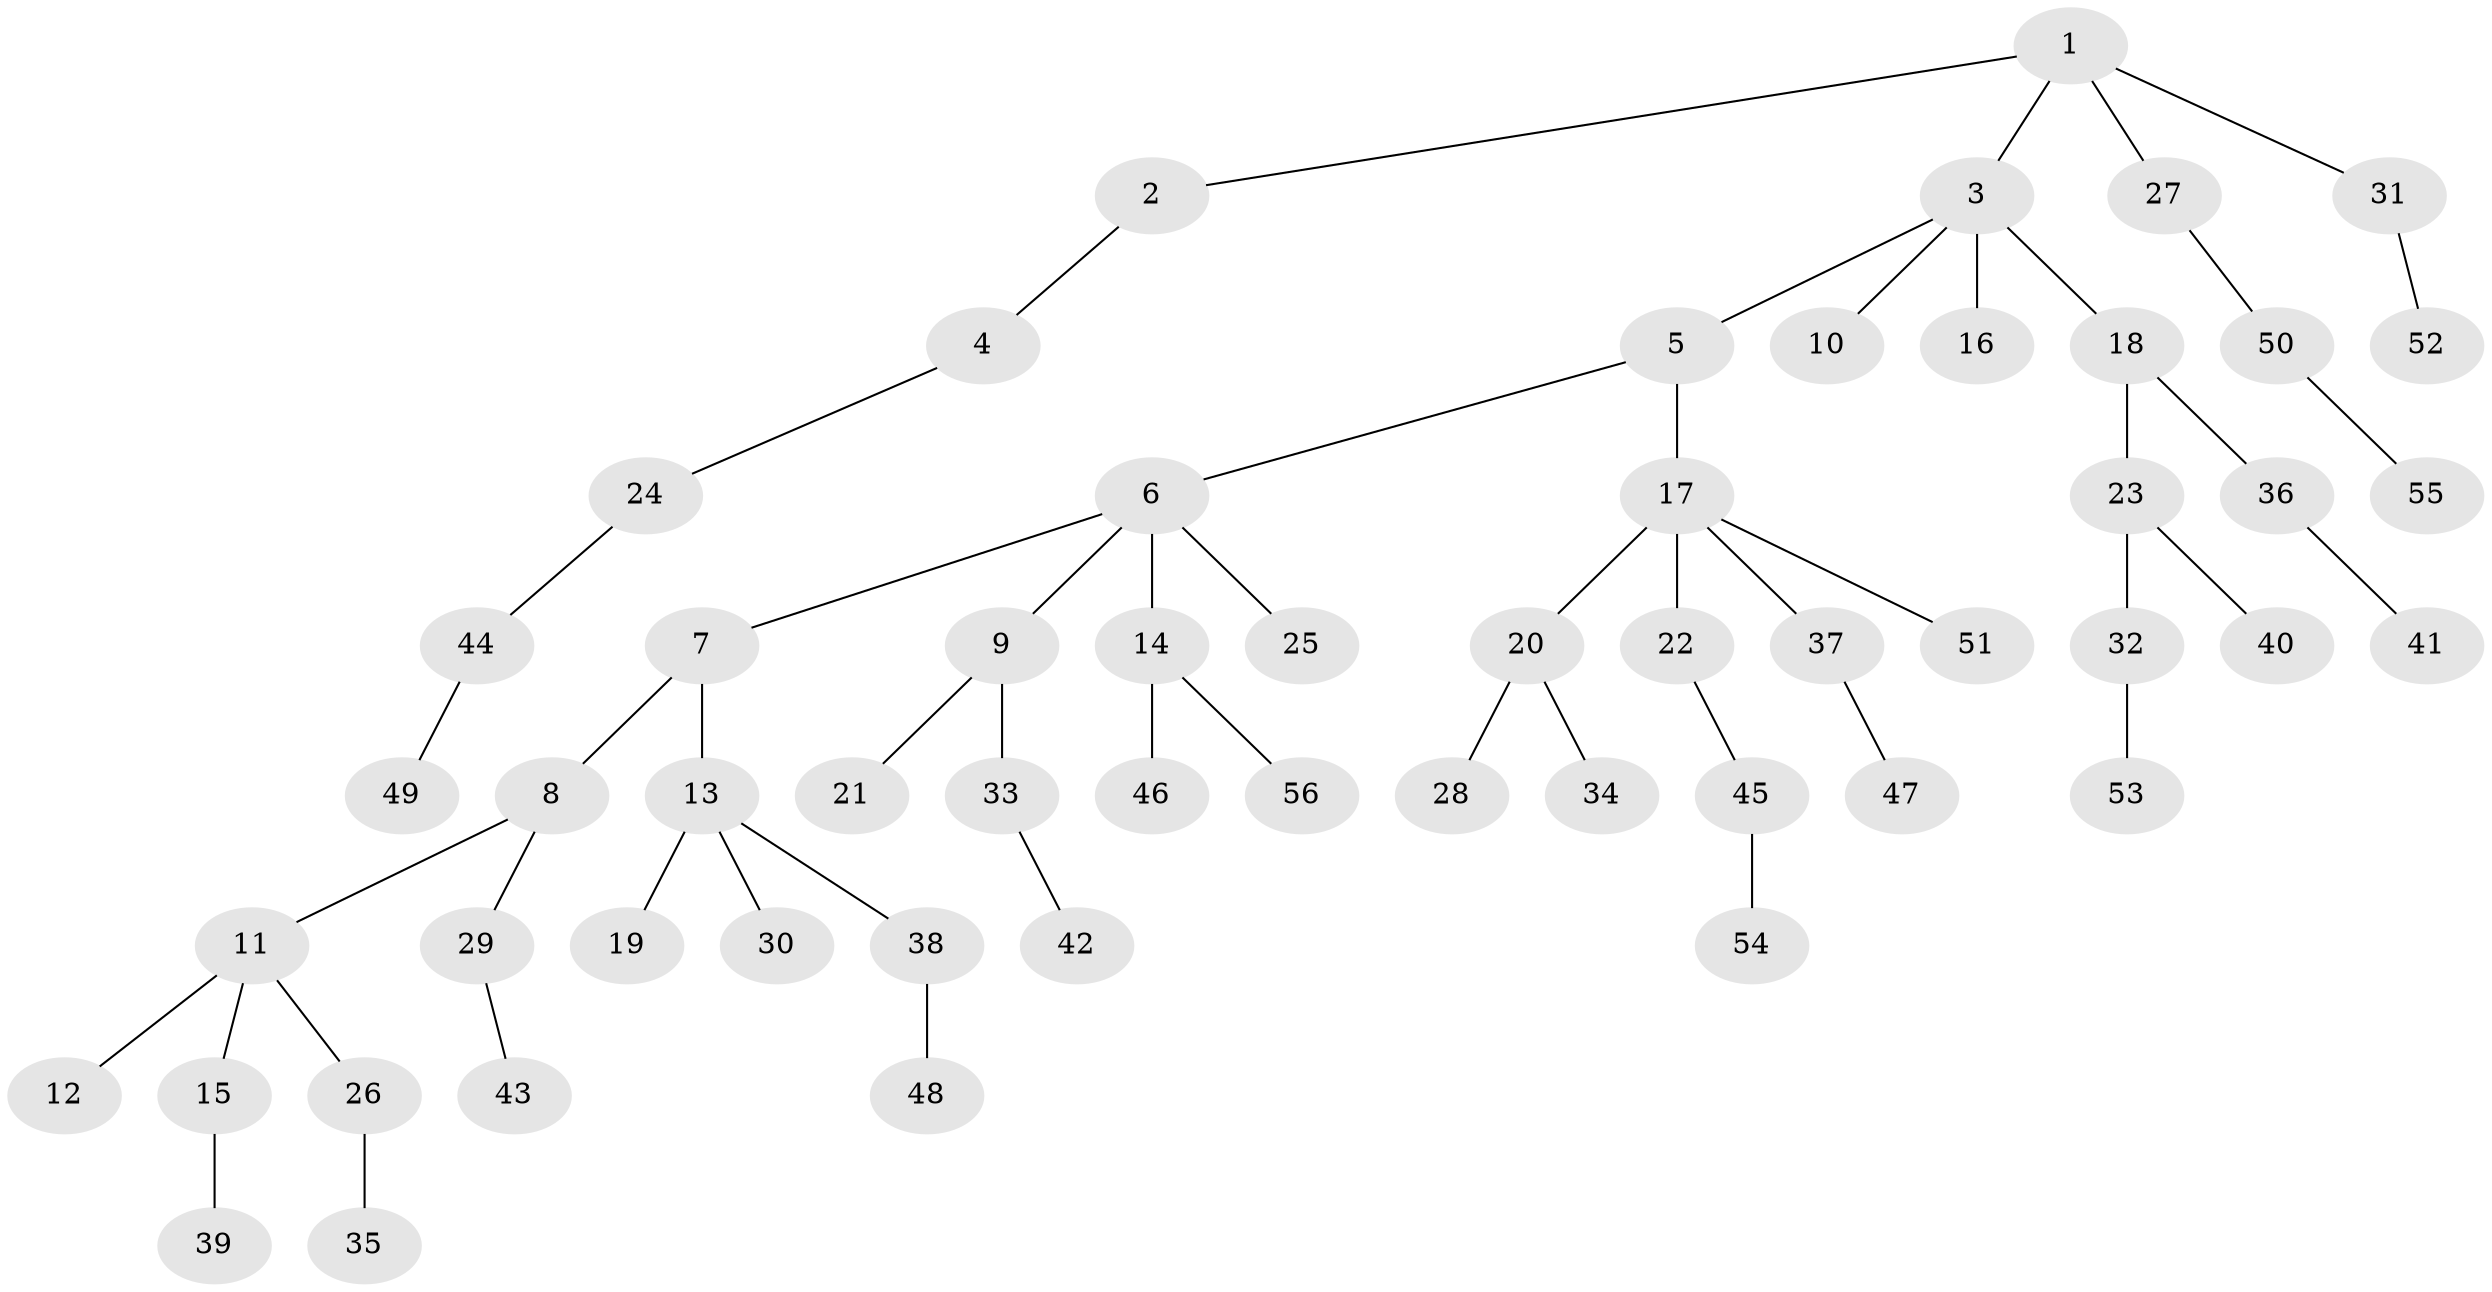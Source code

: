 // coarse degree distribution, {4: 0.11764705882352941, 2: 0.23529411764705882, 3: 0.17647058823529413, 1: 0.47058823529411764}
// Generated by graph-tools (version 1.1) at 2025/51/03/04/25 22:51:32]
// undirected, 56 vertices, 55 edges
graph export_dot {
  node [color=gray90,style=filled];
  1;
  2;
  3;
  4;
  5;
  6;
  7;
  8;
  9;
  10;
  11;
  12;
  13;
  14;
  15;
  16;
  17;
  18;
  19;
  20;
  21;
  22;
  23;
  24;
  25;
  26;
  27;
  28;
  29;
  30;
  31;
  32;
  33;
  34;
  35;
  36;
  37;
  38;
  39;
  40;
  41;
  42;
  43;
  44;
  45;
  46;
  47;
  48;
  49;
  50;
  51;
  52;
  53;
  54;
  55;
  56;
  1 -- 2;
  1 -- 3;
  1 -- 27;
  1 -- 31;
  2 -- 4;
  3 -- 5;
  3 -- 10;
  3 -- 16;
  3 -- 18;
  4 -- 24;
  5 -- 6;
  5 -- 17;
  6 -- 7;
  6 -- 9;
  6 -- 14;
  6 -- 25;
  7 -- 8;
  7 -- 13;
  8 -- 11;
  8 -- 29;
  9 -- 21;
  9 -- 33;
  11 -- 12;
  11 -- 15;
  11 -- 26;
  13 -- 19;
  13 -- 30;
  13 -- 38;
  14 -- 46;
  14 -- 56;
  15 -- 39;
  17 -- 20;
  17 -- 22;
  17 -- 37;
  17 -- 51;
  18 -- 23;
  18 -- 36;
  20 -- 28;
  20 -- 34;
  22 -- 45;
  23 -- 32;
  23 -- 40;
  24 -- 44;
  26 -- 35;
  27 -- 50;
  29 -- 43;
  31 -- 52;
  32 -- 53;
  33 -- 42;
  36 -- 41;
  37 -- 47;
  38 -- 48;
  44 -- 49;
  45 -- 54;
  50 -- 55;
}
